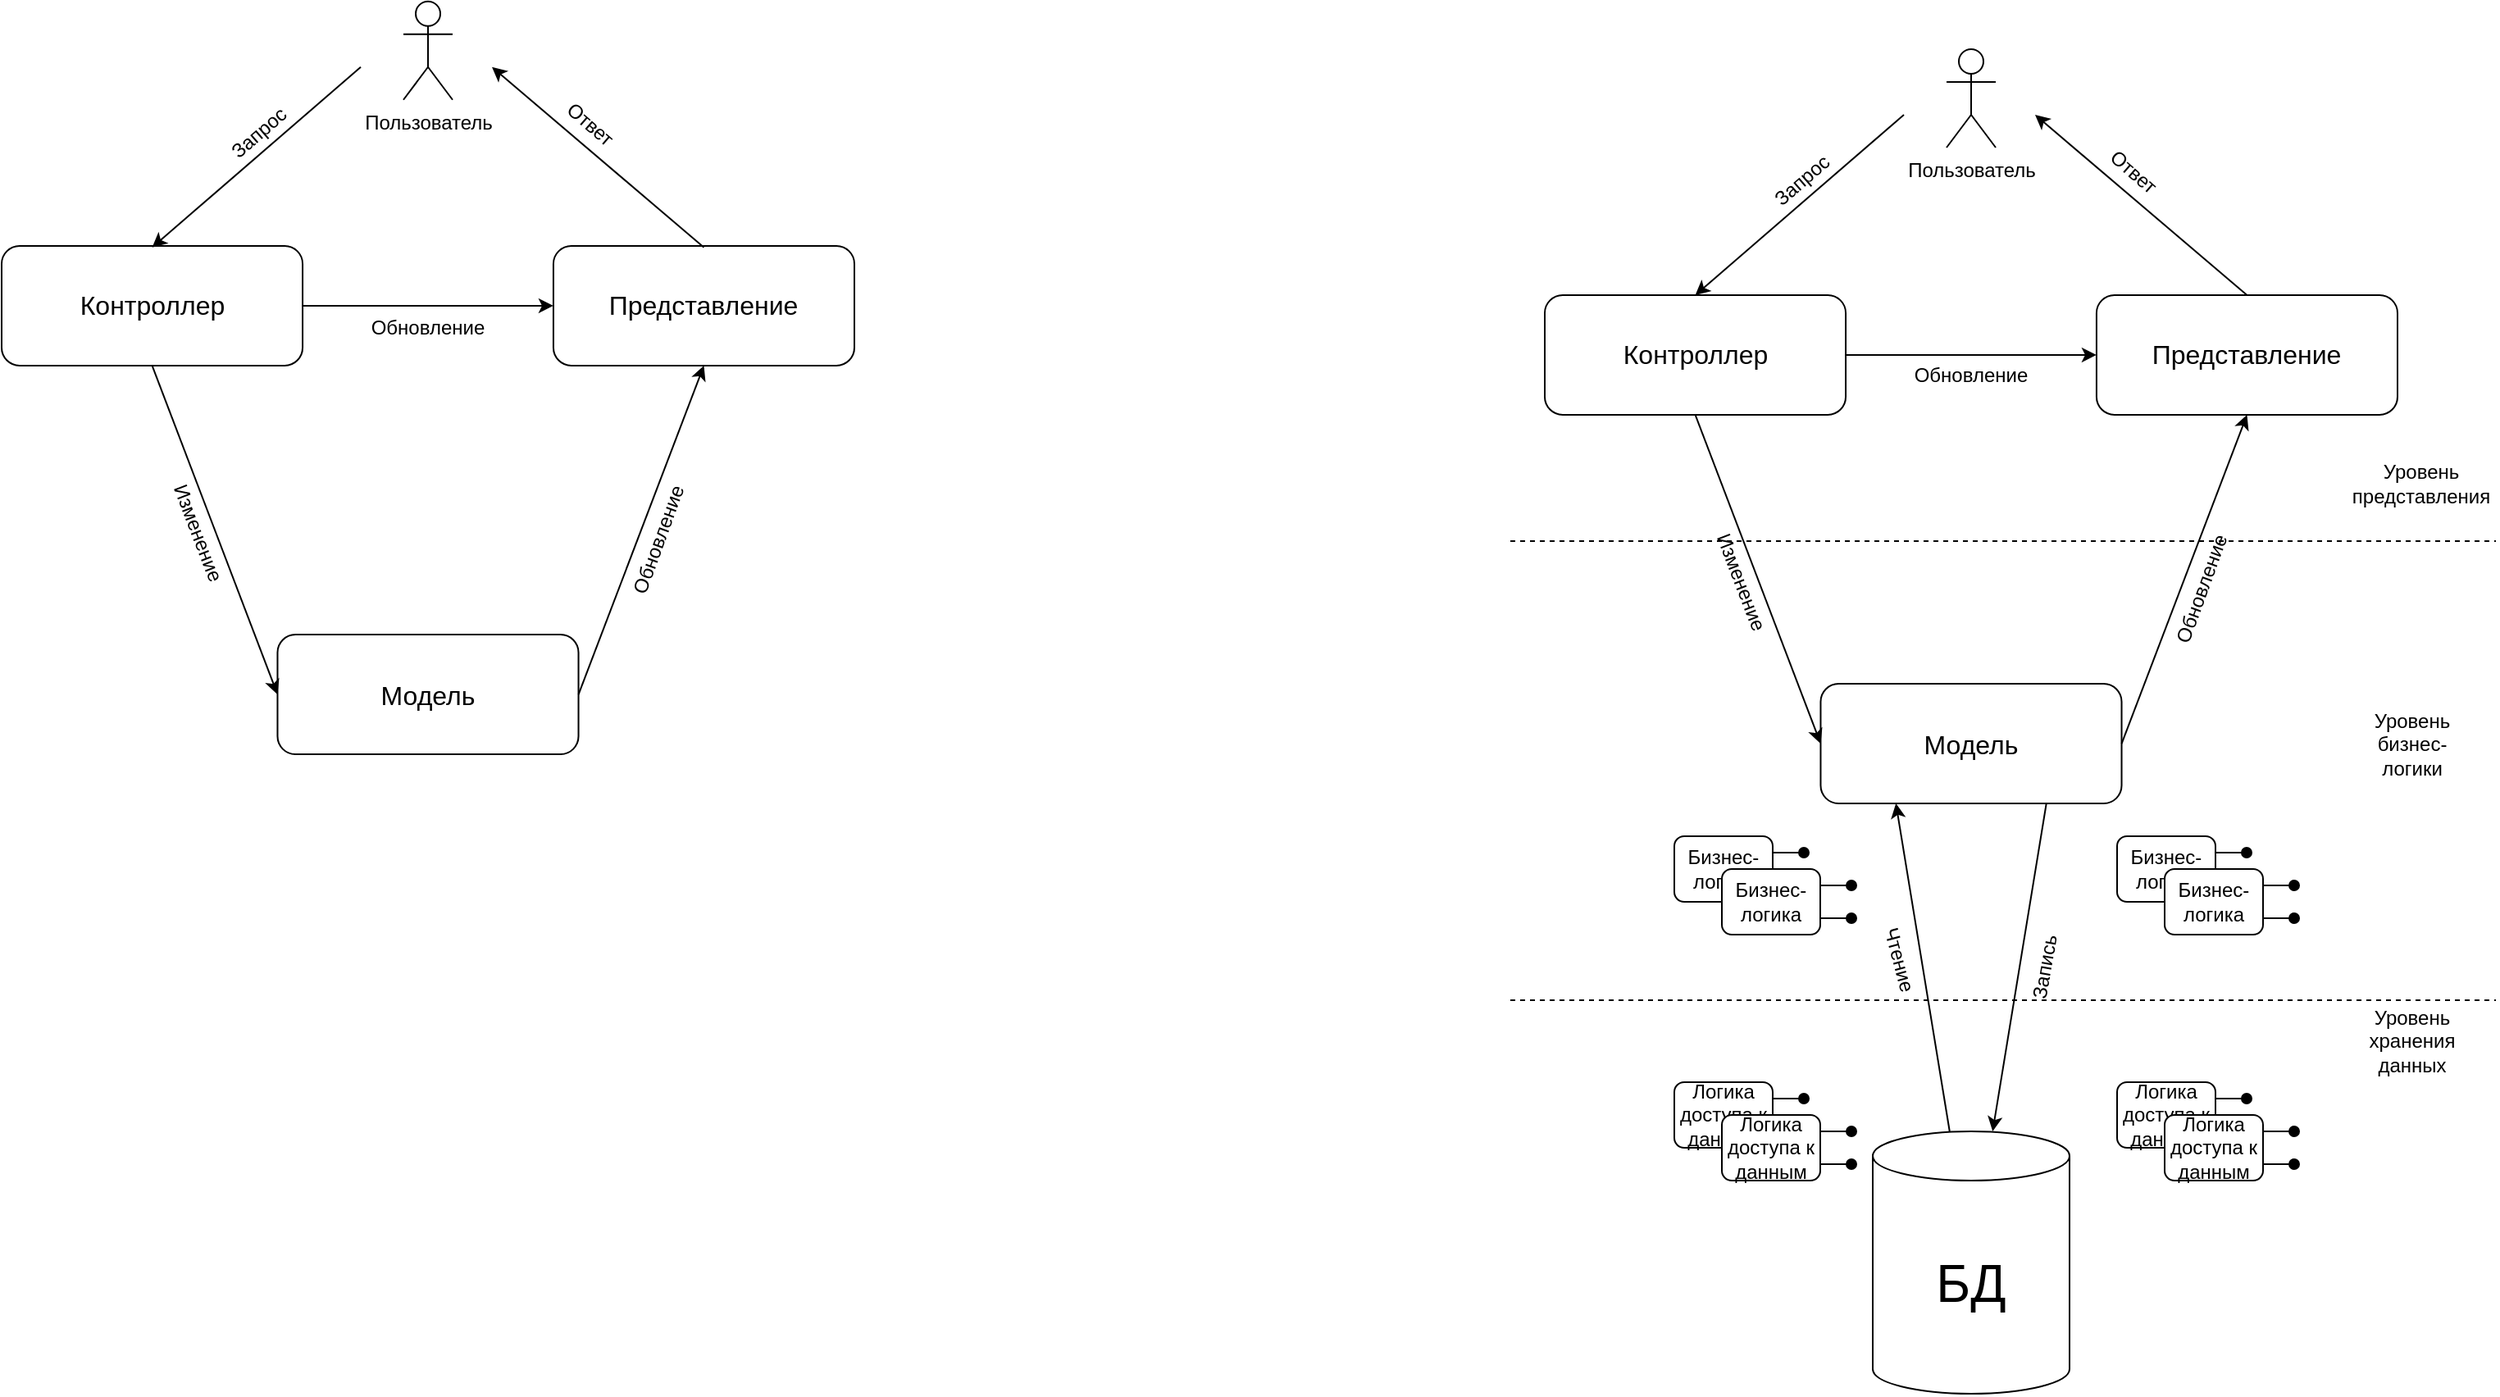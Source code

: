 <mxfile version="15.8.6" type="device"><diagram id="z-Mlt3SXmrKoZ2v7yO1W" name="Page-1"><mxGraphModel dx="1483" dy="2002" grid="1" gridSize="10" guides="1" tooltips="1" connect="1" arrows="1" fold="1" page="1" pageScale="1" pageWidth="827" pageHeight="1169" math="0" shadow="0"><root><mxCell id="0"/><mxCell id="1" parent="0"/><mxCell id="WUVrr34GDYsbMqFwqYkv-13" value="" style="group" vertex="1" connectable="0" parent="1"><mxGeometry x="40" y="20" width="520" height="310" as="geometry"/></mxCell><mxCell id="WUVrr34GDYsbMqFwqYkv-1" value="&lt;font style=&quot;font-size: 16px&quot;&gt;Контроллер&lt;/font&gt;" style="rounded=1;whiteSpace=wrap;html=1;" vertex="1" parent="WUVrr34GDYsbMqFwqYkv-13"><mxGeometry width="183.529" height="72.941" as="geometry"/></mxCell><mxCell id="WUVrr34GDYsbMqFwqYkv-2" value="&lt;font style=&quot;font-size: 16px&quot;&gt;Представление&lt;/font&gt;" style="rounded=1;whiteSpace=wrap;html=1;" vertex="1" parent="WUVrr34GDYsbMqFwqYkv-13"><mxGeometry x="336.471" width="183.529" height="72.941" as="geometry"/></mxCell><mxCell id="WUVrr34GDYsbMqFwqYkv-3" value="&lt;font style=&quot;font-size: 16px&quot;&gt;Модель&lt;/font&gt;" style="rounded=1;whiteSpace=wrap;html=1;" vertex="1" parent="WUVrr34GDYsbMqFwqYkv-13"><mxGeometry x="168.235" y="237.059" width="183.529" height="72.941" as="geometry"/></mxCell><mxCell id="WUVrr34GDYsbMqFwqYkv-4" value="" style="endArrow=classic;html=1;rounded=0;exitX=0.5;exitY=1;exitDx=0;exitDy=0;entryX=0;entryY=0.5;entryDx=0;entryDy=0;" edge="1" parent="WUVrr34GDYsbMqFwqYkv-13" source="WUVrr34GDYsbMqFwqYkv-1" target="WUVrr34GDYsbMqFwqYkv-3"><mxGeometry width="50" height="50" relative="1" as="geometry"><mxPoint x="244.706" y="382.941" as="sourcePoint"/><mxPoint x="321.176" y="291.765" as="targetPoint"/></mxGeometry></mxCell><mxCell id="WUVrr34GDYsbMqFwqYkv-5" value="" style="endArrow=classic;html=1;rounded=0;entryX=0.5;entryY=1;entryDx=0;entryDy=0;exitX=1;exitY=0.5;exitDx=0;exitDy=0;" edge="1" parent="WUVrr34GDYsbMqFwqYkv-13" source="WUVrr34GDYsbMqFwqYkv-3" target="WUVrr34GDYsbMqFwqYkv-2"><mxGeometry width="50" height="50" relative="1" as="geometry"><mxPoint x="244.706" y="382.941" as="sourcePoint"/><mxPoint x="321.176" y="291.765" as="targetPoint"/></mxGeometry></mxCell><mxCell id="WUVrr34GDYsbMqFwqYkv-10" value="&lt;font style=&quot;font-size: 12px&quot;&gt;Обновление&lt;/font&gt;" style="text;html=1;strokeColor=none;fillColor=none;align=center;verticalAlign=middle;whiteSpace=wrap;rounded=0;fontSize=8;rotation=-70;" vertex="1" parent="WUVrr34GDYsbMqFwqYkv-13"><mxGeometry x="362.67" y="154.82" width="76.47" height="48.7" as="geometry"/></mxCell><mxCell id="WUVrr34GDYsbMqFwqYkv-11" value="&lt;font style=&quot;font-size: 12px&quot;&gt;Изменение&lt;/font&gt;" style="text;html=1;strokeColor=none;fillColor=none;align=center;verticalAlign=middle;whiteSpace=wrap;rounded=0;fontSize=8;rotation=69;" vertex="1" parent="WUVrr34GDYsbMqFwqYkv-13"><mxGeometry x="73.82" y="161.39" width="91.76" height="26.87" as="geometry"/></mxCell><mxCell id="WUVrr34GDYsbMqFwqYkv-105" value="" style="endArrow=classic;html=1;rounded=0;fontSize=12;entryX=0;entryY=0.5;entryDx=0;entryDy=0;" edge="1" parent="WUVrr34GDYsbMqFwqYkv-13" source="WUVrr34GDYsbMqFwqYkv-1" target="WUVrr34GDYsbMqFwqYkv-2"><mxGeometry width="50" height="50" relative="1" as="geometry"><mxPoint x="710" y="100" as="sourcePoint"/><mxPoint x="760" y="50" as="targetPoint"/></mxGeometry></mxCell><mxCell id="WUVrr34GDYsbMqFwqYkv-14" value="" style="group" vertex="1" connectable="0" parent="1"><mxGeometry x="981" y="50" width="570" height="310" as="geometry"/></mxCell><mxCell id="WUVrr34GDYsbMqFwqYkv-15" value="&lt;font style=&quot;font-size: 16px&quot;&gt;Контроллер&lt;/font&gt;" style="rounded=1;whiteSpace=wrap;html=1;" vertex="1" parent="WUVrr34GDYsbMqFwqYkv-14"><mxGeometry width="183.529" height="72.941" as="geometry"/></mxCell><mxCell id="WUVrr34GDYsbMqFwqYkv-16" value="&lt;font style=&quot;font-size: 16px&quot;&gt;Представление&lt;/font&gt;" style="rounded=1;whiteSpace=wrap;html=1;" vertex="1" parent="WUVrr34GDYsbMqFwqYkv-14"><mxGeometry x="336.471" width="183.529" height="72.941" as="geometry"/></mxCell><mxCell id="WUVrr34GDYsbMqFwqYkv-17" value="&lt;font style=&quot;font-size: 16px&quot;&gt;Модель&lt;/font&gt;" style="rounded=1;whiteSpace=wrap;html=1;" vertex="1" parent="WUVrr34GDYsbMqFwqYkv-14"><mxGeometry x="168.235" y="237.059" width="183.529" height="72.941" as="geometry"/></mxCell><mxCell id="WUVrr34GDYsbMqFwqYkv-18" value="" style="endArrow=classic;html=1;rounded=0;exitX=0.5;exitY=1;exitDx=0;exitDy=0;entryX=0;entryY=0.5;entryDx=0;entryDy=0;" edge="1" parent="WUVrr34GDYsbMqFwqYkv-14" source="WUVrr34GDYsbMqFwqYkv-15" target="WUVrr34GDYsbMqFwqYkv-17"><mxGeometry width="50" height="50" relative="1" as="geometry"><mxPoint x="244.706" y="382.941" as="sourcePoint"/><mxPoint x="321.176" y="291.765" as="targetPoint"/></mxGeometry></mxCell><mxCell id="WUVrr34GDYsbMqFwqYkv-19" value="" style="endArrow=classic;html=1;rounded=0;entryX=0.5;entryY=1;entryDx=0;entryDy=0;exitX=1;exitY=0.5;exitDx=0;exitDy=0;" edge="1" parent="WUVrr34GDYsbMqFwqYkv-14" source="WUVrr34GDYsbMqFwqYkv-17" target="WUVrr34GDYsbMqFwqYkv-16"><mxGeometry width="50" height="50" relative="1" as="geometry"><mxPoint x="244.706" y="382.941" as="sourcePoint"/><mxPoint x="321.176" y="291.765" as="targetPoint"/></mxGeometry></mxCell><mxCell id="WUVrr34GDYsbMqFwqYkv-20" value="" style="endArrow=classic;html=1;rounded=0;exitX=1;exitY=0.5;exitDx=0;exitDy=0;entryX=0;entryY=0.5;entryDx=0;entryDy=0;" edge="1" parent="WUVrr34GDYsbMqFwqYkv-14" source="WUVrr34GDYsbMqFwqYkv-15" target="WUVrr34GDYsbMqFwqYkv-16"><mxGeometry width="50" height="50" relative="1" as="geometry"><mxPoint x="244.706" y="382.941" as="sourcePoint"/><mxPoint x="321.176" y="291.765" as="targetPoint"/></mxGeometry></mxCell><mxCell id="WUVrr34GDYsbMqFwqYkv-23" value="&lt;font style=&quot;font-size: 12px&quot;&gt;Обновление&lt;/font&gt;" style="text;html=1;strokeColor=none;fillColor=none;align=center;verticalAlign=middle;whiteSpace=wrap;rounded=0;fontSize=8;rotation=-70;" vertex="1" parent="WUVrr34GDYsbMqFwqYkv-14"><mxGeometry x="362.67" y="154.82" width="76.47" height="48.7" as="geometry"/></mxCell><mxCell id="WUVrr34GDYsbMqFwqYkv-24" value="&lt;font style=&quot;font-size: 12px&quot;&gt;Изменение&lt;/font&gt;" style="text;html=1;strokeColor=none;fillColor=none;align=center;verticalAlign=middle;whiteSpace=wrap;rounded=0;fontSize=8;rotation=69;" vertex="1" parent="WUVrr34GDYsbMqFwqYkv-14"><mxGeometry x="73.82" y="161.39" width="91.76" height="26.87" as="geometry"/></mxCell><mxCell id="WUVrr34GDYsbMqFwqYkv-25" value="&lt;font style=&quot;font-size: 12px&quot;&gt;Обновление&lt;/font&gt;" style="text;html=1;strokeColor=none;fillColor=none;align=center;verticalAlign=middle;whiteSpace=wrap;rounded=0;fontSize=8;" vertex="1" parent="WUVrr34GDYsbMqFwqYkv-14"><mxGeometry x="214.118" y="40.003" width="91.765" height="18.235" as="geometry"/></mxCell><mxCell id="WUVrr34GDYsbMqFwqYkv-38" value="" style="endArrow=none;dashed=1;html=1;rounded=0;fontSize=12;" edge="1" parent="WUVrr34GDYsbMqFwqYkv-14"><mxGeometry width="50" height="50" relative="1" as="geometry"><mxPoint x="-21" y="150" as="sourcePoint"/><mxPoint x="580" y="150" as="targetPoint"/></mxGeometry></mxCell><mxCell id="WUVrr34GDYsbMqFwqYkv-42" value="Уровень бизнес-логики" style="text;html=1;strokeColor=none;fillColor=none;align=center;verticalAlign=middle;whiteSpace=wrap;rounded=0;fontSize=12;" vertex="1" parent="WUVrr34GDYsbMqFwqYkv-14"><mxGeometry x="499" y="258.53" width="60" height="30" as="geometry"/></mxCell><mxCell id="WUVrr34GDYsbMqFwqYkv-40" value="Уровень представления" style="text;html=1;strokeColor=none;fillColor=none;align=center;verticalAlign=middle;whiteSpace=wrap;rounded=0;fontSize=12;" vertex="1" parent="WUVrr34GDYsbMqFwqYkv-14"><mxGeometry x="499" y="100" width="71" height="30" as="geometry"/></mxCell><mxCell id="WUVrr34GDYsbMqFwqYkv-26" value="&lt;font style=&quot;font-size: 32px&quot;&gt;БД&lt;/font&gt;" style="shape=cylinder3;whiteSpace=wrap;html=1;boundedLbl=1;backgroundOutline=1;size=15;fontSize=12;" vertex="1" parent="1"><mxGeometry x="1181" y="560" width="120" height="160" as="geometry"/></mxCell><mxCell id="WUVrr34GDYsbMqFwqYkv-27" value="" style="endArrow=classic;html=1;rounded=0;fontSize=32;exitX=0.75;exitY=1;exitDx=0;exitDy=0;" edge="1" parent="1" source="WUVrr34GDYsbMqFwqYkv-17" target="WUVrr34GDYsbMqFwqYkv-26"><mxGeometry width="50" height="50" relative="1" as="geometry"><mxPoint x="1101" y="480" as="sourcePoint"/><mxPoint x="1151" y="430" as="targetPoint"/></mxGeometry></mxCell><mxCell id="WUVrr34GDYsbMqFwqYkv-29" value="" style="endArrow=classic;html=1;rounded=0;fontSize=32;entryX=0.25;entryY=1;entryDx=0;entryDy=0;" edge="1" parent="1" source="WUVrr34GDYsbMqFwqYkv-26" target="WUVrr34GDYsbMqFwqYkv-17"><mxGeometry width="50" height="50" relative="1" as="geometry"><mxPoint x="1101" y="480" as="sourcePoint"/><mxPoint x="1151" y="430" as="targetPoint"/></mxGeometry></mxCell><mxCell id="WUVrr34GDYsbMqFwqYkv-35" value="Чтение" style="text;html=1;strokeColor=none;fillColor=none;align=center;verticalAlign=middle;whiteSpace=wrap;rounded=0;fontSize=12;rotation=75;" vertex="1" parent="1"><mxGeometry x="1162.38" y="443.38" width="70" height="24.83" as="geometry"/></mxCell><mxCell id="WUVrr34GDYsbMqFwqYkv-37" value="Запись" style="text;html=1;align=center;verticalAlign=middle;resizable=0;points=[];autosize=1;strokeColor=none;fillColor=none;fontSize=12;rotation=-80;" vertex="1" parent="1"><mxGeometry x="1261" y="450" width="50" height="20" as="geometry"/></mxCell><mxCell id="WUVrr34GDYsbMqFwqYkv-39" value="" style="endArrow=none;dashed=1;html=1;rounded=0;fontSize=12;" edge="1" parent="1"><mxGeometry width="50" height="50" relative="1" as="geometry"><mxPoint x="960" y="480" as="sourcePoint"/><mxPoint x="1561" y="480" as="targetPoint"/></mxGeometry></mxCell><mxCell id="WUVrr34GDYsbMqFwqYkv-41" value="Уровень хранения данных" style="text;html=1;strokeColor=none;fillColor=none;align=center;verticalAlign=middle;whiteSpace=wrap;rounded=0;fontSize=12;" vertex="1" parent="1"><mxGeometry x="1480" y="490" width="60" height="30" as="geometry"/></mxCell><mxCell id="WUVrr34GDYsbMqFwqYkv-47" value="" style="group" vertex="1" connectable="0" parent="1"><mxGeometry x="1060" y="380" width="108" height="60" as="geometry"/></mxCell><mxCell id="WUVrr34GDYsbMqFwqYkv-43" value="Бизнес-&lt;br&gt;логика" style="rounded=1;whiteSpace=wrap;html=1;fontSize=12;" vertex="1" parent="WUVrr34GDYsbMqFwqYkv-47"><mxGeometry width="60" height="40" as="geometry"/></mxCell><mxCell id="WUVrr34GDYsbMqFwqYkv-44" value="" style="endArrow=oval;html=1;rounded=0;fontSize=12;exitX=1;exitY=0.25;exitDx=0;exitDy=0;endFill=1;" edge="1" parent="WUVrr34GDYsbMqFwqYkv-47" source="WUVrr34GDYsbMqFwqYkv-43"><mxGeometry width="50" height="50" relative="1" as="geometry"><mxPoint x="159" y="50" as="sourcePoint"/><mxPoint x="79" y="10" as="targetPoint"/></mxGeometry></mxCell><mxCell id="WUVrr34GDYsbMqFwqYkv-46" value="" style="endArrow=oval;html=1;rounded=0;fontSize=12;exitX=1;exitY=0.25;exitDx=0;exitDy=0;endFill=1;" edge="1" parent="WUVrr34GDYsbMqFwqYkv-47"><mxGeometry width="50" height="50" relative="1" as="geometry"><mxPoint x="60.0" y="30" as="sourcePoint"/><mxPoint x="79" y="30" as="targetPoint"/></mxGeometry></mxCell><mxCell id="WUVrr34GDYsbMqFwqYkv-60" value="" style="group" vertex="1" connectable="0" parent="WUVrr34GDYsbMqFwqYkv-47"><mxGeometry x="29" y="20" width="79" height="40" as="geometry"/></mxCell><mxCell id="WUVrr34GDYsbMqFwqYkv-61" value="Бизнес-&lt;br&gt;логика" style="rounded=1;whiteSpace=wrap;html=1;fontSize=12;" vertex="1" parent="WUVrr34GDYsbMqFwqYkv-60"><mxGeometry width="60" height="40" as="geometry"/></mxCell><mxCell id="WUVrr34GDYsbMqFwqYkv-62" value="" style="endArrow=oval;html=1;rounded=0;fontSize=12;exitX=1;exitY=0.25;exitDx=0;exitDy=0;endFill=1;" edge="1" parent="WUVrr34GDYsbMqFwqYkv-60" source="WUVrr34GDYsbMqFwqYkv-61"><mxGeometry width="50" height="50" relative="1" as="geometry"><mxPoint x="159" y="50" as="sourcePoint"/><mxPoint x="79" y="10" as="targetPoint"/></mxGeometry></mxCell><mxCell id="WUVrr34GDYsbMqFwqYkv-63" value="" style="endArrow=oval;html=1;rounded=0;fontSize=12;exitX=1;exitY=0.25;exitDx=0;exitDy=0;endFill=1;" edge="1" parent="WUVrr34GDYsbMqFwqYkv-60"><mxGeometry width="50" height="50" relative="1" as="geometry"><mxPoint x="60.0" y="30" as="sourcePoint"/><mxPoint x="79" y="30" as="targetPoint"/></mxGeometry></mxCell><mxCell id="WUVrr34GDYsbMqFwqYkv-68" value="" style="group" vertex="1" connectable="0" parent="1"><mxGeometry x="1330" y="380" width="108" height="60" as="geometry"/></mxCell><mxCell id="WUVrr34GDYsbMqFwqYkv-69" value="Бизнес-&lt;br&gt;логика" style="rounded=1;whiteSpace=wrap;html=1;fontSize=12;" vertex="1" parent="WUVrr34GDYsbMqFwqYkv-68"><mxGeometry width="60" height="40" as="geometry"/></mxCell><mxCell id="WUVrr34GDYsbMqFwqYkv-70" value="" style="endArrow=oval;html=1;rounded=0;fontSize=12;exitX=1;exitY=0.25;exitDx=0;exitDy=0;endFill=1;" edge="1" parent="WUVrr34GDYsbMqFwqYkv-68" source="WUVrr34GDYsbMqFwqYkv-69"><mxGeometry width="50" height="50" relative="1" as="geometry"><mxPoint x="159" y="50" as="sourcePoint"/><mxPoint x="79" y="10" as="targetPoint"/></mxGeometry></mxCell><mxCell id="WUVrr34GDYsbMqFwqYkv-71" value="" style="endArrow=oval;html=1;rounded=0;fontSize=12;exitX=1;exitY=0.25;exitDx=0;exitDy=0;endFill=1;" edge="1" parent="WUVrr34GDYsbMqFwqYkv-68"><mxGeometry width="50" height="50" relative="1" as="geometry"><mxPoint x="60.0" y="30" as="sourcePoint"/><mxPoint x="79" y="30" as="targetPoint"/></mxGeometry></mxCell><mxCell id="WUVrr34GDYsbMqFwqYkv-72" value="" style="group" vertex="1" connectable="0" parent="WUVrr34GDYsbMqFwqYkv-68"><mxGeometry x="29" y="20" width="79" height="40" as="geometry"/></mxCell><mxCell id="WUVrr34GDYsbMqFwqYkv-73" value="Бизнес-&lt;br&gt;логика" style="rounded=1;whiteSpace=wrap;html=1;fontSize=12;" vertex="1" parent="WUVrr34GDYsbMqFwqYkv-72"><mxGeometry width="60" height="40" as="geometry"/></mxCell><mxCell id="WUVrr34GDYsbMqFwqYkv-74" value="" style="endArrow=oval;html=1;rounded=0;fontSize=12;exitX=1;exitY=0.25;exitDx=0;exitDy=0;endFill=1;" edge="1" parent="WUVrr34GDYsbMqFwqYkv-72" source="WUVrr34GDYsbMqFwqYkv-73"><mxGeometry width="50" height="50" relative="1" as="geometry"><mxPoint x="159" y="50" as="sourcePoint"/><mxPoint x="79" y="10" as="targetPoint"/></mxGeometry></mxCell><mxCell id="WUVrr34GDYsbMqFwqYkv-75" value="" style="endArrow=oval;html=1;rounded=0;fontSize=12;exitX=1;exitY=0.25;exitDx=0;exitDy=0;endFill=1;" edge="1" parent="WUVrr34GDYsbMqFwqYkv-72"><mxGeometry width="50" height="50" relative="1" as="geometry"><mxPoint x="60.0" y="30" as="sourcePoint"/><mxPoint x="79" y="30" as="targetPoint"/></mxGeometry></mxCell><mxCell id="WUVrr34GDYsbMqFwqYkv-77" value="" style="group" vertex="1" connectable="0" parent="1"><mxGeometry x="1060" y="530" width="108" height="60" as="geometry"/></mxCell><mxCell id="WUVrr34GDYsbMqFwqYkv-78" value="Логика доступа к данным" style="rounded=1;whiteSpace=wrap;html=1;fontSize=12;" vertex="1" parent="WUVrr34GDYsbMqFwqYkv-77"><mxGeometry width="60" height="40" as="geometry"/></mxCell><mxCell id="WUVrr34GDYsbMqFwqYkv-79" value="" style="endArrow=oval;html=1;rounded=0;fontSize=12;exitX=1;exitY=0.25;exitDx=0;exitDy=0;endFill=1;" edge="1" parent="WUVrr34GDYsbMqFwqYkv-77" source="WUVrr34GDYsbMqFwqYkv-78"><mxGeometry width="50" height="50" relative="1" as="geometry"><mxPoint x="159" y="50" as="sourcePoint"/><mxPoint x="79" y="10" as="targetPoint"/></mxGeometry></mxCell><mxCell id="WUVrr34GDYsbMqFwqYkv-80" value="" style="endArrow=oval;html=1;rounded=0;fontSize=12;exitX=1;exitY=0.25;exitDx=0;exitDy=0;endFill=1;" edge="1" parent="WUVrr34GDYsbMqFwqYkv-77"><mxGeometry width="50" height="50" relative="1" as="geometry"><mxPoint x="60.0" y="30" as="sourcePoint"/><mxPoint x="79" y="30" as="targetPoint"/></mxGeometry></mxCell><mxCell id="WUVrr34GDYsbMqFwqYkv-81" value="" style="group" vertex="1" connectable="0" parent="WUVrr34GDYsbMqFwqYkv-77"><mxGeometry x="29" y="20" width="79" height="40" as="geometry"/></mxCell><mxCell id="WUVrr34GDYsbMqFwqYkv-82" value="Логика доступа к данным" style="rounded=1;whiteSpace=wrap;html=1;fontSize=12;" vertex="1" parent="WUVrr34GDYsbMqFwqYkv-81"><mxGeometry width="60" height="40" as="geometry"/></mxCell><mxCell id="WUVrr34GDYsbMqFwqYkv-83" value="" style="endArrow=oval;html=1;rounded=0;fontSize=12;exitX=1;exitY=0.25;exitDx=0;exitDy=0;endFill=1;" edge="1" parent="WUVrr34GDYsbMqFwqYkv-81" source="WUVrr34GDYsbMqFwqYkv-82"><mxGeometry width="50" height="50" relative="1" as="geometry"><mxPoint x="159" y="50" as="sourcePoint"/><mxPoint x="79" y="10" as="targetPoint"/></mxGeometry></mxCell><mxCell id="WUVrr34GDYsbMqFwqYkv-84" value="" style="endArrow=oval;html=1;rounded=0;fontSize=12;exitX=1;exitY=0.25;exitDx=0;exitDy=0;endFill=1;" edge="1" parent="WUVrr34GDYsbMqFwqYkv-81"><mxGeometry width="50" height="50" relative="1" as="geometry"><mxPoint x="60.0" y="30" as="sourcePoint"/><mxPoint x="79" y="30" as="targetPoint"/></mxGeometry></mxCell><mxCell id="WUVrr34GDYsbMqFwqYkv-85" value="" style="group" vertex="1" connectable="0" parent="1"><mxGeometry x="1330" y="530" width="108" height="60" as="geometry"/></mxCell><mxCell id="WUVrr34GDYsbMqFwqYkv-86" value="Логика доступа к данным" style="rounded=1;whiteSpace=wrap;html=1;fontSize=12;" vertex="1" parent="WUVrr34GDYsbMqFwqYkv-85"><mxGeometry width="60" height="40" as="geometry"/></mxCell><mxCell id="WUVrr34GDYsbMqFwqYkv-87" value="" style="endArrow=oval;html=1;rounded=0;fontSize=12;exitX=1;exitY=0.25;exitDx=0;exitDy=0;endFill=1;" edge="1" parent="WUVrr34GDYsbMqFwqYkv-85" source="WUVrr34GDYsbMqFwqYkv-86"><mxGeometry width="50" height="50" relative="1" as="geometry"><mxPoint x="159" y="50" as="sourcePoint"/><mxPoint x="79" y="10" as="targetPoint"/></mxGeometry></mxCell><mxCell id="WUVrr34GDYsbMqFwqYkv-88" value="" style="endArrow=oval;html=1;rounded=0;fontSize=12;exitX=1;exitY=0.25;exitDx=0;exitDy=0;endFill=1;" edge="1" parent="WUVrr34GDYsbMqFwqYkv-85"><mxGeometry width="50" height="50" relative="1" as="geometry"><mxPoint x="60.0" y="30" as="sourcePoint"/><mxPoint x="79" y="30" as="targetPoint"/></mxGeometry></mxCell><mxCell id="WUVrr34GDYsbMqFwqYkv-89" value="" style="group" vertex="1" connectable="0" parent="WUVrr34GDYsbMqFwqYkv-85"><mxGeometry x="29" y="20" width="79" height="40" as="geometry"/></mxCell><mxCell id="WUVrr34GDYsbMqFwqYkv-90" value="Логика доступа к данным" style="rounded=1;whiteSpace=wrap;html=1;fontSize=12;" vertex="1" parent="WUVrr34GDYsbMqFwqYkv-89"><mxGeometry width="60" height="40" as="geometry"/></mxCell><mxCell id="WUVrr34GDYsbMqFwqYkv-91" value="" style="endArrow=oval;html=1;rounded=0;fontSize=12;exitX=1;exitY=0.25;exitDx=0;exitDy=0;endFill=1;" edge="1" parent="WUVrr34GDYsbMqFwqYkv-89" source="WUVrr34GDYsbMqFwqYkv-90"><mxGeometry width="50" height="50" relative="1" as="geometry"><mxPoint x="159" y="50" as="sourcePoint"/><mxPoint x="79" y="10" as="targetPoint"/></mxGeometry></mxCell><mxCell id="WUVrr34GDYsbMqFwqYkv-92" value="" style="endArrow=oval;html=1;rounded=0;fontSize=12;exitX=1;exitY=0.25;exitDx=0;exitDy=0;endFill=1;" edge="1" parent="WUVrr34GDYsbMqFwqYkv-89"><mxGeometry width="50" height="50" relative="1" as="geometry"><mxPoint x="60.0" y="30" as="sourcePoint"/><mxPoint x="79" y="30" as="targetPoint"/></mxGeometry></mxCell><mxCell id="WUVrr34GDYsbMqFwqYkv-93" value="Пользователь" style="shape=umlActor;verticalLabelPosition=bottom;verticalAlign=top;html=1;outlineConnect=0;fontSize=12;" vertex="1" parent="1"><mxGeometry x="1226" y="-100" width="30" height="60" as="geometry"/></mxCell><mxCell id="WUVrr34GDYsbMqFwqYkv-95" value="" style="endArrow=classic;html=1;rounded=0;fontSize=12;entryX=0.5;entryY=0;entryDx=0;entryDy=0;" edge="1" parent="1" target="WUVrr34GDYsbMqFwqYkv-15"><mxGeometry width="50" height="50" relative="1" as="geometry"><mxPoint x="1200" y="-60" as="sourcePoint"/><mxPoint x="1330" y="20" as="targetPoint"/></mxGeometry></mxCell><mxCell id="WUVrr34GDYsbMqFwqYkv-96" value="" style="endArrow=none;html=1;rounded=0;fontSize=12;entryX=0.5;entryY=0;entryDx=0;entryDy=0;startArrow=classic;startFill=1;endFill=0;" edge="1" parent="1" target="WUVrr34GDYsbMqFwqYkv-16"><mxGeometry width="50" height="50" relative="1" as="geometry"><mxPoint x="1280" y="-60" as="sourcePoint"/><mxPoint x="1330" y="20" as="targetPoint"/></mxGeometry></mxCell><mxCell id="WUVrr34GDYsbMqFwqYkv-97" value="Запрос" style="text;html=1;strokeColor=none;fillColor=none;align=center;verticalAlign=middle;whiteSpace=wrap;rounded=0;fontSize=12;rotation=-40.9;" vertex="1" parent="1"><mxGeometry x="1108" y="-35" width="60" height="30" as="geometry"/></mxCell><mxCell id="WUVrr34GDYsbMqFwqYkv-98" value="Ответ" style="text;html=1;strokeColor=none;fillColor=none;align=center;verticalAlign=middle;whiteSpace=wrap;rounded=0;fontSize=12;rotation=40.9;" vertex="1" parent="1"><mxGeometry x="1310" y="-35" width="60" height="20" as="geometry"/></mxCell><mxCell id="WUVrr34GDYsbMqFwqYkv-99" value="&lt;font style=&quot;font-size: 12px&quot;&gt;Обновление&lt;/font&gt;" style="text;html=1;strokeColor=none;fillColor=none;align=center;verticalAlign=middle;whiteSpace=wrap;rounded=0;fontSize=8;" vertex="1" parent="1"><mxGeometry x="254.118" y="60.883" width="91.765" height="18.235" as="geometry"/></mxCell><mxCell id="WUVrr34GDYsbMqFwqYkv-100" value="Пользователь" style="shape=umlActor;verticalLabelPosition=bottom;verticalAlign=top;html=1;outlineConnect=0;fontSize=12;" vertex="1" parent="1"><mxGeometry x="285" y="-129.12" width="30" height="60" as="geometry"/></mxCell><mxCell id="WUVrr34GDYsbMqFwqYkv-101" value="" style="endArrow=classic;html=1;rounded=0;fontSize=12;entryX=0.5;entryY=0;entryDx=0;entryDy=0;" edge="1" parent="1"><mxGeometry width="50" height="50" relative="1" as="geometry"><mxPoint x="259" y="-89.12" as="sourcePoint"/><mxPoint x="131.765" y="20.88" as="targetPoint"/></mxGeometry></mxCell><mxCell id="WUVrr34GDYsbMqFwqYkv-102" value="" style="endArrow=none;html=1;rounded=0;fontSize=12;entryX=0.5;entryY=0;entryDx=0;entryDy=0;startArrow=classic;startFill=1;endFill=0;" edge="1" parent="1"><mxGeometry width="50" height="50" relative="1" as="geometry"><mxPoint x="339" y="-89.12" as="sourcePoint"/><mxPoint x="468.235" y="20.88" as="targetPoint"/></mxGeometry></mxCell><mxCell id="WUVrr34GDYsbMqFwqYkv-103" value="Запрос" style="text;html=1;strokeColor=none;fillColor=none;align=center;verticalAlign=middle;whiteSpace=wrap;rounded=0;fontSize=12;rotation=-40.9;" vertex="1" parent="1"><mxGeometry x="167" y="-64.12" width="60" height="30" as="geometry"/></mxCell><mxCell id="WUVrr34GDYsbMqFwqYkv-104" value="Ответ" style="text;html=1;strokeColor=none;fillColor=none;align=center;verticalAlign=middle;whiteSpace=wrap;rounded=0;fontSize=12;rotation=40.9;" vertex="1" parent="1"><mxGeometry x="369" y="-64.12" width="60" height="20" as="geometry"/></mxCell></root></mxGraphModel></diagram></mxfile>